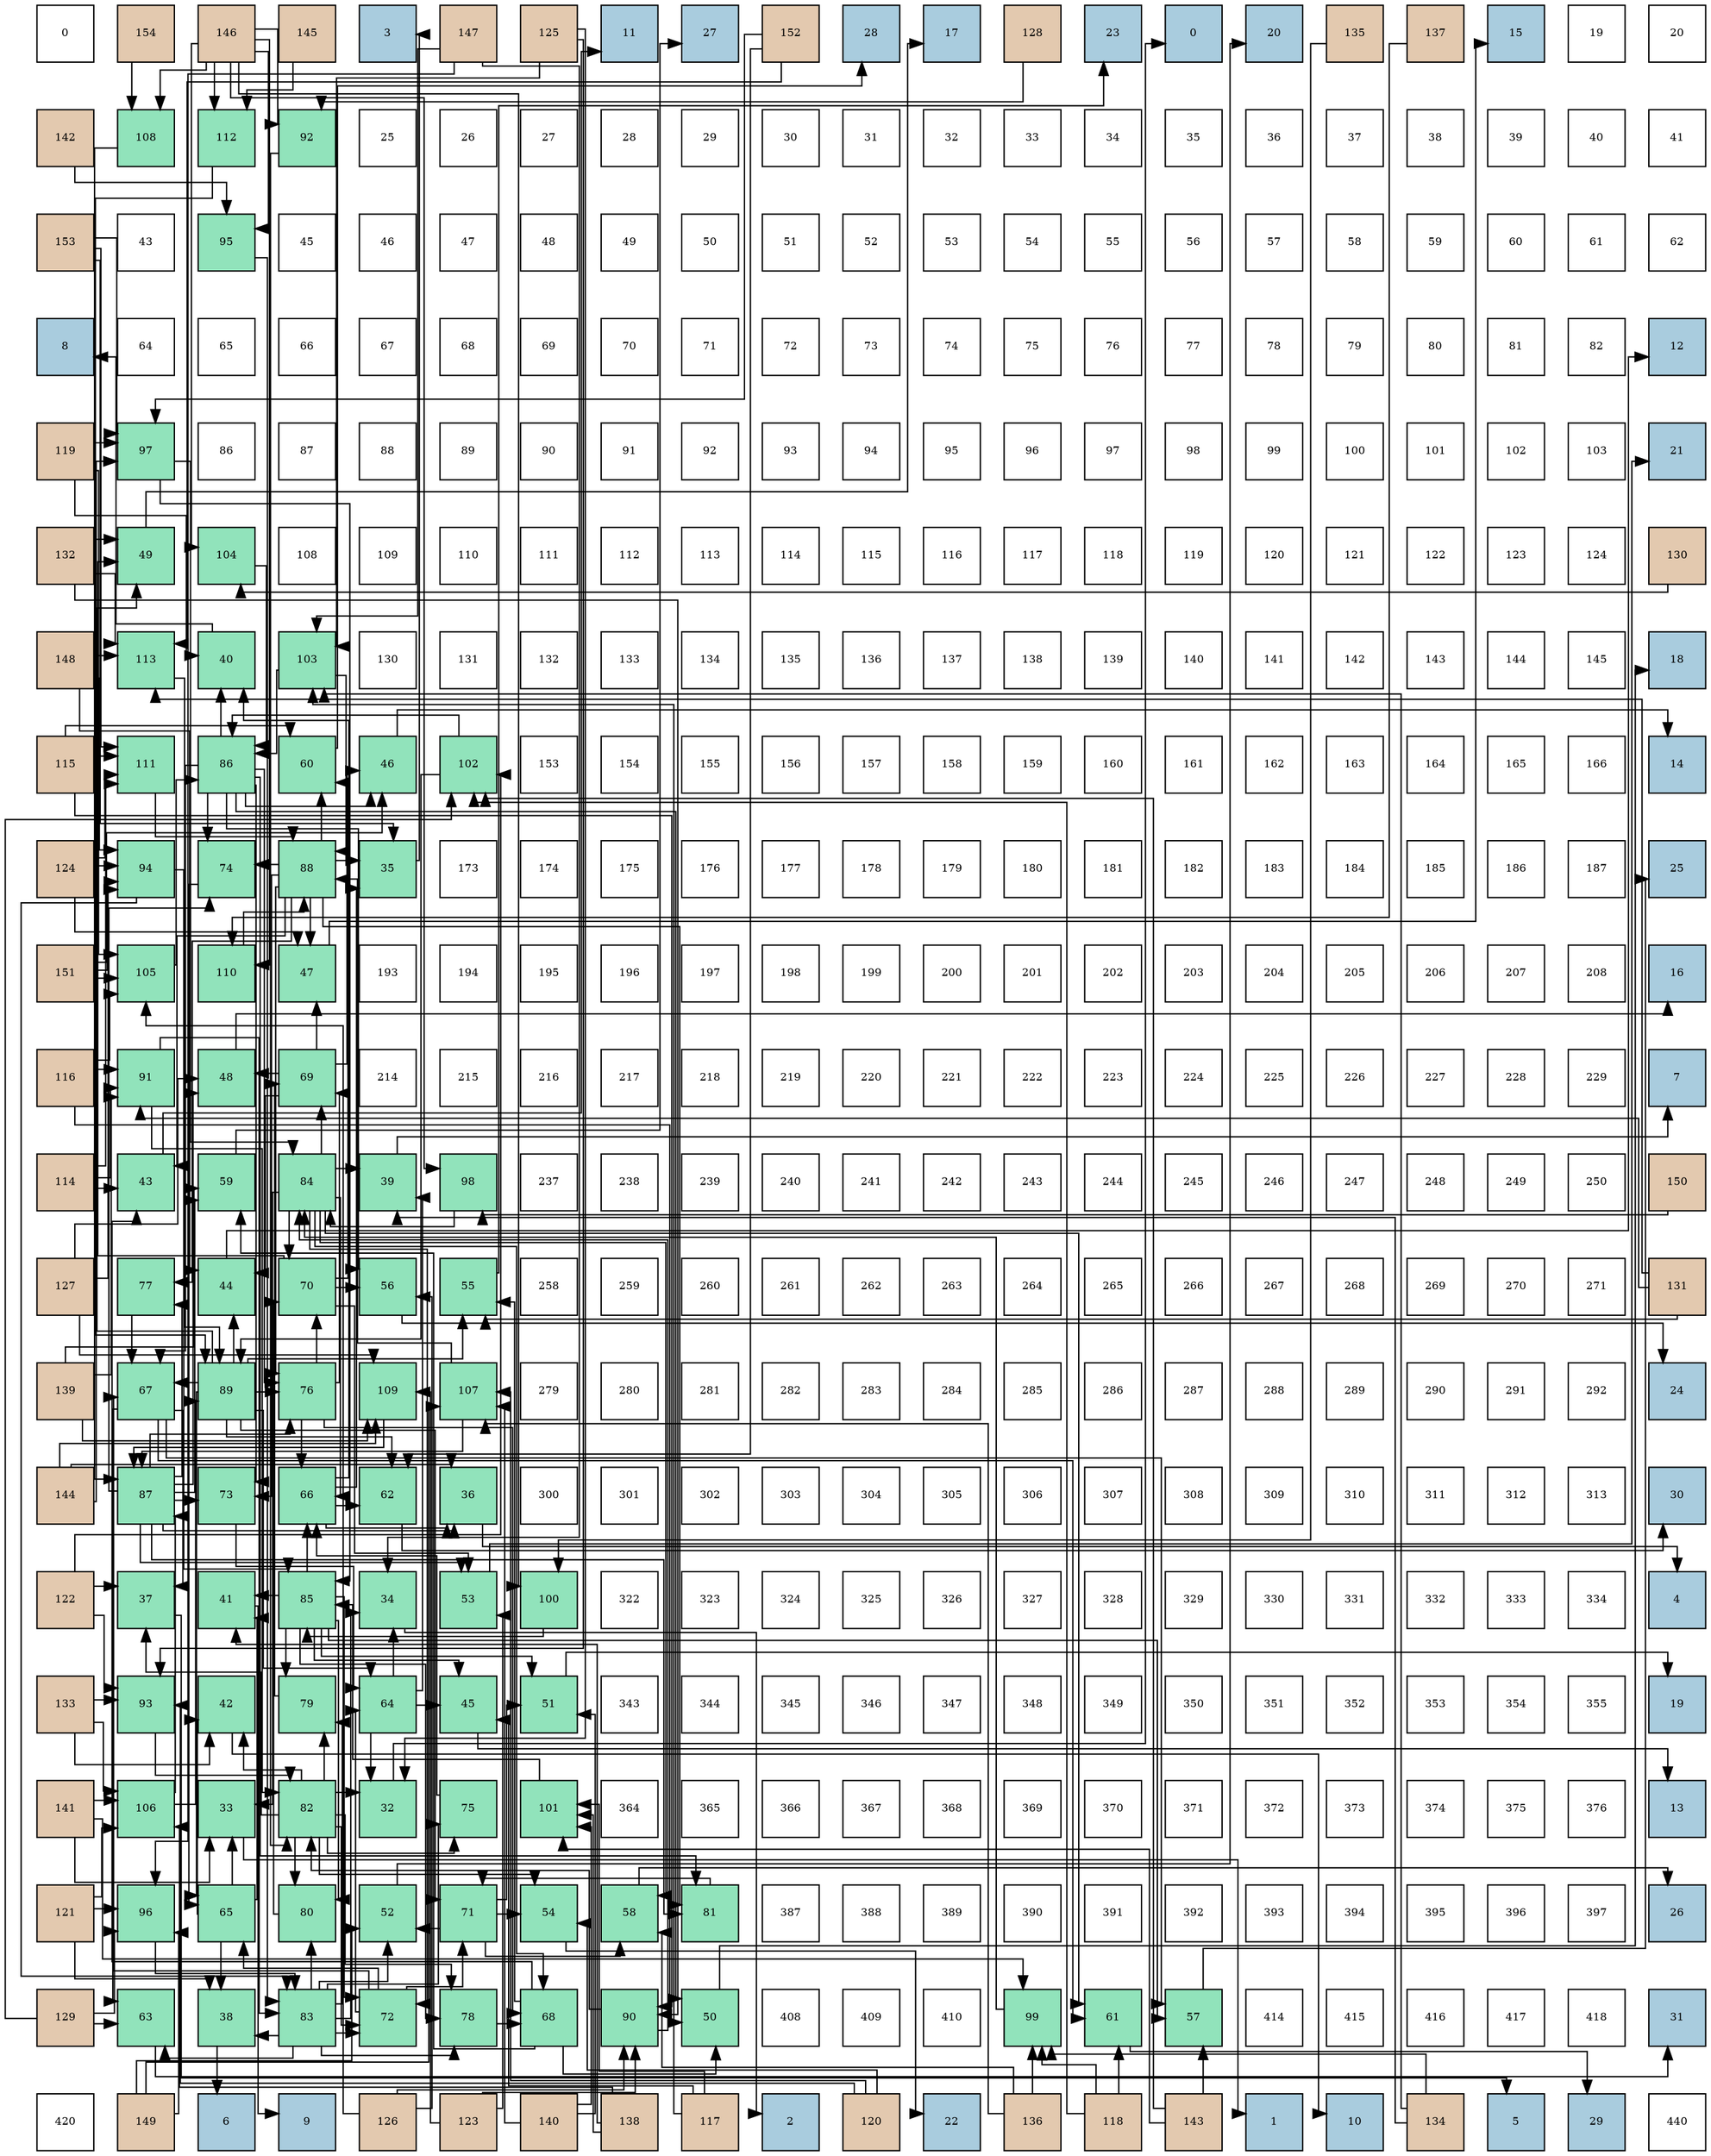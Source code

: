 digraph layout{
 rankdir=TB;
 splines=ortho;
 node [style=filled shape=square fixedsize=true width=0.6];
0[label="0", fontsize=8, fillcolor="#ffffff"];
1[label="154", fontsize=8, fillcolor="#e3c9af"];
2[label="146", fontsize=8, fillcolor="#e3c9af"];
3[label="145", fontsize=8, fillcolor="#e3c9af"];
4[label="3", fontsize=8, fillcolor="#a9ccde"];
5[label="147", fontsize=8, fillcolor="#e3c9af"];
6[label="125", fontsize=8, fillcolor="#e3c9af"];
7[label="11", fontsize=8, fillcolor="#a9ccde"];
8[label="27", fontsize=8, fillcolor="#a9ccde"];
9[label="152", fontsize=8, fillcolor="#e3c9af"];
10[label="28", fontsize=8, fillcolor="#a9ccde"];
11[label="17", fontsize=8, fillcolor="#a9ccde"];
12[label="128", fontsize=8, fillcolor="#e3c9af"];
13[label="23", fontsize=8, fillcolor="#a9ccde"];
14[label="0", fontsize=8, fillcolor="#a9ccde"];
15[label="20", fontsize=8, fillcolor="#a9ccde"];
16[label="135", fontsize=8, fillcolor="#e3c9af"];
17[label="137", fontsize=8, fillcolor="#e3c9af"];
18[label="15", fontsize=8, fillcolor="#a9ccde"];
19[label="19", fontsize=8, fillcolor="#ffffff"];
20[label="20", fontsize=8, fillcolor="#ffffff"];
21[label="142", fontsize=8, fillcolor="#e3c9af"];
22[label="108", fontsize=8, fillcolor="#91e3bb"];
23[label="112", fontsize=8, fillcolor="#91e3bb"];
24[label="92", fontsize=8, fillcolor="#91e3bb"];
25[label="25", fontsize=8, fillcolor="#ffffff"];
26[label="26", fontsize=8, fillcolor="#ffffff"];
27[label="27", fontsize=8, fillcolor="#ffffff"];
28[label="28", fontsize=8, fillcolor="#ffffff"];
29[label="29", fontsize=8, fillcolor="#ffffff"];
30[label="30", fontsize=8, fillcolor="#ffffff"];
31[label="31", fontsize=8, fillcolor="#ffffff"];
32[label="32", fontsize=8, fillcolor="#ffffff"];
33[label="33", fontsize=8, fillcolor="#ffffff"];
34[label="34", fontsize=8, fillcolor="#ffffff"];
35[label="35", fontsize=8, fillcolor="#ffffff"];
36[label="36", fontsize=8, fillcolor="#ffffff"];
37[label="37", fontsize=8, fillcolor="#ffffff"];
38[label="38", fontsize=8, fillcolor="#ffffff"];
39[label="39", fontsize=8, fillcolor="#ffffff"];
40[label="40", fontsize=8, fillcolor="#ffffff"];
41[label="41", fontsize=8, fillcolor="#ffffff"];
42[label="153", fontsize=8, fillcolor="#e3c9af"];
43[label="43", fontsize=8, fillcolor="#ffffff"];
44[label="95", fontsize=8, fillcolor="#91e3bb"];
45[label="45", fontsize=8, fillcolor="#ffffff"];
46[label="46", fontsize=8, fillcolor="#ffffff"];
47[label="47", fontsize=8, fillcolor="#ffffff"];
48[label="48", fontsize=8, fillcolor="#ffffff"];
49[label="49", fontsize=8, fillcolor="#ffffff"];
50[label="50", fontsize=8, fillcolor="#ffffff"];
51[label="51", fontsize=8, fillcolor="#ffffff"];
52[label="52", fontsize=8, fillcolor="#ffffff"];
53[label="53", fontsize=8, fillcolor="#ffffff"];
54[label="54", fontsize=8, fillcolor="#ffffff"];
55[label="55", fontsize=8, fillcolor="#ffffff"];
56[label="56", fontsize=8, fillcolor="#ffffff"];
57[label="57", fontsize=8, fillcolor="#ffffff"];
58[label="58", fontsize=8, fillcolor="#ffffff"];
59[label="59", fontsize=8, fillcolor="#ffffff"];
60[label="60", fontsize=8, fillcolor="#ffffff"];
61[label="61", fontsize=8, fillcolor="#ffffff"];
62[label="62", fontsize=8, fillcolor="#ffffff"];
63[label="8", fontsize=8, fillcolor="#a9ccde"];
64[label="64", fontsize=8, fillcolor="#ffffff"];
65[label="65", fontsize=8, fillcolor="#ffffff"];
66[label="66", fontsize=8, fillcolor="#ffffff"];
67[label="67", fontsize=8, fillcolor="#ffffff"];
68[label="68", fontsize=8, fillcolor="#ffffff"];
69[label="69", fontsize=8, fillcolor="#ffffff"];
70[label="70", fontsize=8, fillcolor="#ffffff"];
71[label="71", fontsize=8, fillcolor="#ffffff"];
72[label="72", fontsize=8, fillcolor="#ffffff"];
73[label="73", fontsize=8, fillcolor="#ffffff"];
74[label="74", fontsize=8, fillcolor="#ffffff"];
75[label="75", fontsize=8, fillcolor="#ffffff"];
76[label="76", fontsize=8, fillcolor="#ffffff"];
77[label="77", fontsize=8, fillcolor="#ffffff"];
78[label="78", fontsize=8, fillcolor="#ffffff"];
79[label="79", fontsize=8, fillcolor="#ffffff"];
80[label="80", fontsize=8, fillcolor="#ffffff"];
81[label="81", fontsize=8, fillcolor="#ffffff"];
82[label="82", fontsize=8, fillcolor="#ffffff"];
83[label="12", fontsize=8, fillcolor="#a9ccde"];
84[label="119", fontsize=8, fillcolor="#e3c9af"];
85[label="97", fontsize=8, fillcolor="#91e3bb"];
86[label="86", fontsize=8, fillcolor="#ffffff"];
87[label="87", fontsize=8, fillcolor="#ffffff"];
88[label="88", fontsize=8, fillcolor="#ffffff"];
89[label="89", fontsize=8, fillcolor="#ffffff"];
90[label="90", fontsize=8, fillcolor="#ffffff"];
91[label="91", fontsize=8, fillcolor="#ffffff"];
92[label="92", fontsize=8, fillcolor="#ffffff"];
93[label="93", fontsize=8, fillcolor="#ffffff"];
94[label="94", fontsize=8, fillcolor="#ffffff"];
95[label="95", fontsize=8, fillcolor="#ffffff"];
96[label="96", fontsize=8, fillcolor="#ffffff"];
97[label="97", fontsize=8, fillcolor="#ffffff"];
98[label="98", fontsize=8, fillcolor="#ffffff"];
99[label="99", fontsize=8, fillcolor="#ffffff"];
100[label="100", fontsize=8, fillcolor="#ffffff"];
101[label="101", fontsize=8, fillcolor="#ffffff"];
102[label="102", fontsize=8, fillcolor="#ffffff"];
103[label="103", fontsize=8, fillcolor="#ffffff"];
104[label="21", fontsize=8, fillcolor="#a9ccde"];
105[label="132", fontsize=8, fillcolor="#e3c9af"];
106[label="49", fontsize=8, fillcolor="#91e3bb"];
107[label="104", fontsize=8, fillcolor="#91e3bb"];
108[label="108", fontsize=8, fillcolor="#ffffff"];
109[label="109", fontsize=8, fillcolor="#ffffff"];
110[label="110", fontsize=8, fillcolor="#ffffff"];
111[label="111", fontsize=8, fillcolor="#ffffff"];
112[label="112", fontsize=8, fillcolor="#ffffff"];
113[label="113", fontsize=8, fillcolor="#ffffff"];
114[label="114", fontsize=8, fillcolor="#ffffff"];
115[label="115", fontsize=8, fillcolor="#ffffff"];
116[label="116", fontsize=8, fillcolor="#ffffff"];
117[label="117", fontsize=8, fillcolor="#ffffff"];
118[label="118", fontsize=8, fillcolor="#ffffff"];
119[label="119", fontsize=8, fillcolor="#ffffff"];
120[label="120", fontsize=8, fillcolor="#ffffff"];
121[label="121", fontsize=8, fillcolor="#ffffff"];
122[label="122", fontsize=8, fillcolor="#ffffff"];
123[label="123", fontsize=8, fillcolor="#ffffff"];
124[label="124", fontsize=8, fillcolor="#ffffff"];
125[label="130", fontsize=8, fillcolor="#e3c9af"];
126[label="148", fontsize=8, fillcolor="#e3c9af"];
127[label="113", fontsize=8, fillcolor="#91e3bb"];
128[label="40", fontsize=8, fillcolor="#91e3bb"];
129[label="103", fontsize=8, fillcolor="#91e3bb"];
130[label="130", fontsize=8, fillcolor="#ffffff"];
131[label="131", fontsize=8, fillcolor="#ffffff"];
132[label="132", fontsize=8, fillcolor="#ffffff"];
133[label="133", fontsize=8, fillcolor="#ffffff"];
134[label="134", fontsize=8, fillcolor="#ffffff"];
135[label="135", fontsize=8, fillcolor="#ffffff"];
136[label="136", fontsize=8, fillcolor="#ffffff"];
137[label="137", fontsize=8, fillcolor="#ffffff"];
138[label="138", fontsize=8, fillcolor="#ffffff"];
139[label="139", fontsize=8, fillcolor="#ffffff"];
140[label="140", fontsize=8, fillcolor="#ffffff"];
141[label="141", fontsize=8, fillcolor="#ffffff"];
142[label="142", fontsize=8, fillcolor="#ffffff"];
143[label="143", fontsize=8, fillcolor="#ffffff"];
144[label="144", fontsize=8, fillcolor="#ffffff"];
145[label="145", fontsize=8, fillcolor="#ffffff"];
146[label="18", fontsize=8, fillcolor="#a9ccde"];
147[label="115", fontsize=8, fillcolor="#e3c9af"];
148[label="111", fontsize=8, fillcolor="#91e3bb"];
149[label="86", fontsize=8, fillcolor="#91e3bb"];
150[label="60", fontsize=8, fillcolor="#91e3bb"];
151[label="46", fontsize=8, fillcolor="#91e3bb"];
152[label="102", fontsize=8, fillcolor="#91e3bb"];
153[label="153", fontsize=8, fillcolor="#ffffff"];
154[label="154", fontsize=8, fillcolor="#ffffff"];
155[label="155", fontsize=8, fillcolor="#ffffff"];
156[label="156", fontsize=8, fillcolor="#ffffff"];
157[label="157", fontsize=8, fillcolor="#ffffff"];
158[label="158", fontsize=8, fillcolor="#ffffff"];
159[label="159", fontsize=8, fillcolor="#ffffff"];
160[label="160", fontsize=8, fillcolor="#ffffff"];
161[label="161", fontsize=8, fillcolor="#ffffff"];
162[label="162", fontsize=8, fillcolor="#ffffff"];
163[label="163", fontsize=8, fillcolor="#ffffff"];
164[label="164", fontsize=8, fillcolor="#ffffff"];
165[label="165", fontsize=8, fillcolor="#ffffff"];
166[label="166", fontsize=8, fillcolor="#ffffff"];
167[label="14", fontsize=8, fillcolor="#a9ccde"];
168[label="124", fontsize=8, fillcolor="#e3c9af"];
169[label="94", fontsize=8, fillcolor="#91e3bb"];
170[label="74", fontsize=8, fillcolor="#91e3bb"];
171[label="88", fontsize=8, fillcolor="#91e3bb"];
172[label="35", fontsize=8, fillcolor="#91e3bb"];
173[label="173", fontsize=8, fillcolor="#ffffff"];
174[label="174", fontsize=8, fillcolor="#ffffff"];
175[label="175", fontsize=8, fillcolor="#ffffff"];
176[label="176", fontsize=8, fillcolor="#ffffff"];
177[label="177", fontsize=8, fillcolor="#ffffff"];
178[label="178", fontsize=8, fillcolor="#ffffff"];
179[label="179", fontsize=8, fillcolor="#ffffff"];
180[label="180", fontsize=8, fillcolor="#ffffff"];
181[label="181", fontsize=8, fillcolor="#ffffff"];
182[label="182", fontsize=8, fillcolor="#ffffff"];
183[label="183", fontsize=8, fillcolor="#ffffff"];
184[label="184", fontsize=8, fillcolor="#ffffff"];
185[label="185", fontsize=8, fillcolor="#ffffff"];
186[label="186", fontsize=8, fillcolor="#ffffff"];
187[label="187", fontsize=8, fillcolor="#ffffff"];
188[label="25", fontsize=8, fillcolor="#a9ccde"];
189[label="151", fontsize=8, fillcolor="#e3c9af"];
190[label="105", fontsize=8, fillcolor="#91e3bb"];
191[label="110", fontsize=8, fillcolor="#91e3bb"];
192[label="47", fontsize=8, fillcolor="#91e3bb"];
193[label="193", fontsize=8, fillcolor="#ffffff"];
194[label="194", fontsize=8, fillcolor="#ffffff"];
195[label="195", fontsize=8, fillcolor="#ffffff"];
196[label="196", fontsize=8, fillcolor="#ffffff"];
197[label="197", fontsize=8, fillcolor="#ffffff"];
198[label="198", fontsize=8, fillcolor="#ffffff"];
199[label="199", fontsize=8, fillcolor="#ffffff"];
200[label="200", fontsize=8, fillcolor="#ffffff"];
201[label="201", fontsize=8, fillcolor="#ffffff"];
202[label="202", fontsize=8, fillcolor="#ffffff"];
203[label="203", fontsize=8, fillcolor="#ffffff"];
204[label="204", fontsize=8, fillcolor="#ffffff"];
205[label="205", fontsize=8, fillcolor="#ffffff"];
206[label="206", fontsize=8, fillcolor="#ffffff"];
207[label="207", fontsize=8, fillcolor="#ffffff"];
208[label="208", fontsize=8, fillcolor="#ffffff"];
209[label="16", fontsize=8, fillcolor="#a9ccde"];
210[label="116", fontsize=8, fillcolor="#e3c9af"];
211[label="91", fontsize=8, fillcolor="#91e3bb"];
212[label="48", fontsize=8, fillcolor="#91e3bb"];
213[label="69", fontsize=8, fillcolor="#91e3bb"];
214[label="214", fontsize=8, fillcolor="#ffffff"];
215[label="215", fontsize=8, fillcolor="#ffffff"];
216[label="216", fontsize=8, fillcolor="#ffffff"];
217[label="217", fontsize=8, fillcolor="#ffffff"];
218[label="218", fontsize=8, fillcolor="#ffffff"];
219[label="219", fontsize=8, fillcolor="#ffffff"];
220[label="220", fontsize=8, fillcolor="#ffffff"];
221[label="221", fontsize=8, fillcolor="#ffffff"];
222[label="222", fontsize=8, fillcolor="#ffffff"];
223[label="223", fontsize=8, fillcolor="#ffffff"];
224[label="224", fontsize=8, fillcolor="#ffffff"];
225[label="225", fontsize=8, fillcolor="#ffffff"];
226[label="226", fontsize=8, fillcolor="#ffffff"];
227[label="227", fontsize=8, fillcolor="#ffffff"];
228[label="228", fontsize=8, fillcolor="#ffffff"];
229[label="229", fontsize=8, fillcolor="#ffffff"];
230[label="7", fontsize=8, fillcolor="#a9ccde"];
231[label="114", fontsize=8, fillcolor="#e3c9af"];
232[label="43", fontsize=8, fillcolor="#91e3bb"];
233[label="59", fontsize=8, fillcolor="#91e3bb"];
234[label="84", fontsize=8, fillcolor="#91e3bb"];
235[label="39", fontsize=8, fillcolor="#91e3bb"];
236[label="98", fontsize=8, fillcolor="#91e3bb"];
237[label="237", fontsize=8, fillcolor="#ffffff"];
238[label="238", fontsize=8, fillcolor="#ffffff"];
239[label="239", fontsize=8, fillcolor="#ffffff"];
240[label="240", fontsize=8, fillcolor="#ffffff"];
241[label="241", fontsize=8, fillcolor="#ffffff"];
242[label="242", fontsize=8, fillcolor="#ffffff"];
243[label="243", fontsize=8, fillcolor="#ffffff"];
244[label="244", fontsize=8, fillcolor="#ffffff"];
245[label="245", fontsize=8, fillcolor="#ffffff"];
246[label="246", fontsize=8, fillcolor="#ffffff"];
247[label="247", fontsize=8, fillcolor="#ffffff"];
248[label="248", fontsize=8, fillcolor="#ffffff"];
249[label="249", fontsize=8, fillcolor="#ffffff"];
250[label="250", fontsize=8, fillcolor="#ffffff"];
251[label="150", fontsize=8, fillcolor="#e3c9af"];
252[label="127", fontsize=8, fillcolor="#e3c9af"];
253[label="77", fontsize=8, fillcolor="#91e3bb"];
254[label="44", fontsize=8, fillcolor="#91e3bb"];
255[label="70", fontsize=8, fillcolor="#91e3bb"];
256[label="56", fontsize=8, fillcolor="#91e3bb"];
257[label="55", fontsize=8, fillcolor="#91e3bb"];
258[label="258", fontsize=8, fillcolor="#ffffff"];
259[label="259", fontsize=8, fillcolor="#ffffff"];
260[label="260", fontsize=8, fillcolor="#ffffff"];
261[label="261", fontsize=8, fillcolor="#ffffff"];
262[label="262", fontsize=8, fillcolor="#ffffff"];
263[label="263", fontsize=8, fillcolor="#ffffff"];
264[label="264", fontsize=8, fillcolor="#ffffff"];
265[label="265", fontsize=8, fillcolor="#ffffff"];
266[label="266", fontsize=8, fillcolor="#ffffff"];
267[label="267", fontsize=8, fillcolor="#ffffff"];
268[label="268", fontsize=8, fillcolor="#ffffff"];
269[label="269", fontsize=8, fillcolor="#ffffff"];
270[label="270", fontsize=8, fillcolor="#ffffff"];
271[label="271", fontsize=8, fillcolor="#ffffff"];
272[label="131", fontsize=8, fillcolor="#e3c9af"];
273[label="139", fontsize=8, fillcolor="#e3c9af"];
274[label="67", fontsize=8, fillcolor="#91e3bb"];
275[label="89", fontsize=8, fillcolor="#91e3bb"];
276[label="76", fontsize=8, fillcolor="#91e3bb"];
277[label="109", fontsize=8, fillcolor="#91e3bb"];
278[label="107", fontsize=8, fillcolor="#91e3bb"];
279[label="279", fontsize=8, fillcolor="#ffffff"];
280[label="280", fontsize=8, fillcolor="#ffffff"];
281[label="281", fontsize=8, fillcolor="#ffffff"];
282[label="282", fontsize=8, fillcolor="#ffffff"];
283[label="283", fontsize=8, fillcolor="#ffffff"];
284[label="284", fontsize=8, fillcolor="#ffffff"];
285[label="285", fontsize=8, fillcolor="#ffffff"];
286[label="286", fontsize=8, fillcolor="#ffffff"];
287[label="287", fontsize=8, fillcolor="#ffffff"];
288[label="288", fontsize=8, fillcolor="#ffffff"];
289[label="289", fontsize=8, fillcolor="#ffffff"];
290[label="290", fontsize=8, fillcolor="#ffffff"];
291[label="291", fontsize=8, fillcolor="#ffffff"];
292[label="292", fontsize=8, fillcolor="#ffffff"];
293[label="24", fontsize=8, fillcolor="#a9ccde"];
294[label="144", fontsize=8, fillcolor="#e3c9af"];
295[label="87", fontsize=8, fillcolor="#91e3bb"];
296[label="73", fontsize=8, fillcolor="#91e3bb"];
297[label="66", fontsize=8, fillcolor="#91e3bb"];
298[label="62", fontsize=8, fillcolor="#91e3bb"];
299[label="36", fontsize=8, fillcolor="#91e3bb"];
300[label="300", fontsize=8, fillcolor="#ffffff"];
301[label="301", fontsize=8, fillcolor="#ffffff"];
302[label="302", fontsize=8, fillcolor="#ffffff"];
303[label="303", fontsize=8, fillcolor="#ffffff"];
304[label="304", fontsize=8, fillcolor="#ffffff"];
305[label="305", fontsize=8, fillcolor="#ffffff"];
306[label="306", fontsize=8, fillcolor="#ffffff"];
307[label="307", fontsize=8, fillcolor="#ffffff"];
308[label="308", fontsize=8, fillcolor="#ffffff"];
309[label="309", fontsize=8, fillcolor="#ffffff"];
310[label="310", fontsize=8, fillcolor="#ffffff"];
311[label="311", fontsize=8, fillcolor="#ffffff"];
312[label="312", fontsize=8, fillcolor="#ffffff"];
313[label="313", fontsize=8, fillcolor="#ffffff"];
314[label="30", fontsize=8, fillcolor="#a9ccde"];
315[label="122", fontsize=8, fillcolor="#e3c9af"];
316[label="37", fontsize=8, fillcolor="#91e3bb"];
317[label="41", fontsize=8, fillcolor="#91e3bb"];
318[label="85", fontsize=8, fillcolor="#91e3bb"];
319[label="34", fontsize=8, fillcolor="#91e3bb"];
320[label="53", fontsize=8, fillcolor="#91e3bb"];
321[label="100", fontsize=8, fillcolor="#91e3bb"];
322[label="322", fontsize=8, fillcolor="#ffffff"];
323[label="323", fontsize=8, fillcolor="#ffffff"];
324[label="324", fontsize=8, fillcolor="#ffffff"];
325[label="325", fontsize=8, fillcolor="#ffffff"];
326[label="326", fontsize=8, fillcolor="#ffffff"];
327[label="327", fontsize=8, fillcolor="#ffffff"];
328[label="328", fontsize=8, fillcolor="#ffffff"];
329[label="329", fontsize=8, fillcolor="#ffffff"];
330[label="330", fontsize=8, fillcolor="#ffffff"];
331[label="331", fontsize=8, fillcolor="#ffffff"];
332[label="332", fontsize=8, fillcolor="#ffffff"];
333[label="333", fontsize=8, fillcolor="#ffffff"];
334[label="334", fontsize=8, fillcolor="#ffffff"];
335[label="4", fontsize=8, fillcolor="#a9ccde"];
336[label="133", fontsize=8, fillcolor="#e3c9af"];
337[label="93", fontsize=8, fillcolor="#91e3bb"];
338[label="42", fontsize=8, fillcolor="#91e3bb"];
339[label="79", fontsize=8, fillcolor="#91e3bb"];
340[label="64", fontsize=8, fillcolor="#91e3bb"];
341[label="45", fontsize=8, fillcolor="#91e3bb"];
342[label="51", fontsize=8, fillcolor="#91e3bb"];
343[label="343", fontsize=8, fillcolor="#ffffff"];
344[label="344", fontsize=8, fillcolor="#ffffff"];
345[label="345", fontsize=8, fillcolor="#ffffff"];
346[label="346", fontsize=8, fillcolor="#ffffff"];
347[label="347", fontsize=8, fillcolor="#ffffff"];
348[label="348", fontsize=8, fillcolor="#ffffff"];
349[label="349", fontsize=8, fillcolor="#ffffff"];
350[label="350", fontsize=8, fillcolor="#ffffff"];
351[label="351", fontsize=8, fillcolor="#ffffff"];
352[label="352", fontsize=8, fillcolor="#ffffff"];
353[label="353", fontsize=8, fillcolor="#ffffff"];
354[label="354", fontsize=8, fillcolor="#ffffff"];
355[label="355", fontsize=8, fillcolor="#ffffff"];
356[label="19", fontsize=8, fillcolor="#a9ccde"];
357[label="141", fontsize=8, fillcolor="#e3c9af"];
358[label="106", fontsize=8, fillcolor="#91e3bb"];
359[label="33", fontsize=8, fillcolor="#91e3bb"];
360[label="82", fontsize=8, fillcolor="#91e3bb"];
361[label="32", fontsize=8, fillcolor="#91e3bb"];
362[label="75", fontsize=8, fillcolor="#91e3bb"];
363[label="101", fontsize=8, fillcolor="#91e3bb"];
364[label="364", fontsize=8, fillcolor="#ffffff"];
365[label="365", fontsize=8, fillcolor="#ffffff"];
366[label="366", fontsize=8, fillcolor="#ffffff"];
367[label="367", fontsize=8, fillcolor="#ffffff"];
368[label="368", fontsize=8, fillcolor="#ffffff"];
369[label="369", fontsize=8, fillcolor="#ffffff"];
370[label="370", fontsize=8, fillcolor="#ffffff"];
371[label="371", fontsize=8, fillcolor="#ffffff"];
372[label="372", fontsize=8, fillcolor="#ffffff"];
373[label="373", fontsize=8, fillcolor="#ffffff"];
374[label="374", fontsize=8, fillcolor="#ffffff"];
375[label="375", fontsize=8, fillcolor="#ffffff"];
376[label="376", fontsize=8, fillcolor="#ffffff"];
377[label="13", fontsize=8, fillcolor="#a9ccde"];
378[label="121", fontsize=8, fillcolor="#e3c9af"];
379[label="96", fontsize=8, fillcolor="#91e3bb"];
380[label="65", fontsize=8, fillcolor="#91e3bb"];
381[label="80", fontsize=8, fillcolor="#91e3bb"];
382[label="52", fontsize=8, fillcolor="#91e3bb"];
383[label="71", fontsize=8, fillcolor="#91e3bb"];
384[label="54", fontsize=8, fillcolor="#91e3bb"];
385[label="58", fontsize=8, fillcolor="#91e3bb"];
386[label="81", fontsize=8, fillcolor="#91e3bb"];
387[label="387", fontsize=8, fillcolor="#ffffff"];
388[label="388", fontsize=8, fillcolor="#ffffff"];
389[label="389", fontsize=8, fillcolor="#ffffff"];
390[label="390", fontsize=8, fillcolor="#ffffff"];
391[label="391", fontsize=8, fillcolor="#ffffff"];
392[label="392", fontsize=8, fillcolor="#ffffff"];
393[label="393", fontsize=8, fillcolor="#ffffff"];
394[label="394", fontsize=8, fillcolor="#ffffff"];
395[label="395", fontsize=8, fillcolor="#ffffff"];
396[label="396", fontsize=8, fillcolor="#ffffff"];
397[label="397", fontsize=8, fillcolor="#ffffff"];
398[label="26", fontsize=8, fillcolor="#a9ccde"];
399[label="129", fontsize=8, fillcolor="#e3c9af"];
400[label="63", fontsize=8, fillcolor="#91e3bb"];
401[label="38", fontsize=8, fillcolor="#91e3bb"];
402[label="83", fontsize=8, fillcolor="#91e3bb"];
403[label="72", fontsize=8, fillcolor="#91e3bb"];
404[label="78", fontsize=8, fillcolor="#91e3bb"];
405[label="68", fontsize=8, fillcolor="#91e3bb"];
406[label="90", fontsize=8, fillcolor="#91e3bb"];
407[label="50", fontsize=8, fillcolor="#91e3bb"];
408[label="408", fontsize=8, fillcolor="#ffffff"];
409[label="409", fontsize=8, fillcolor="#ffffff"];
410[label="410", fontsize=8, fillcolor="#ffffff"];
411[label="99", fontsize=8, fillcolor="#91e3bb"];
412[label="61", fontsize=8, fillcolor="#91e3bb"];
413[label="57", fontsize=8, fillcolor="#91e3bb"];
414[label="414", fontsize=8, fillcolor="#ffffff"];
415[label="415", fontsize=8, fillcolor="#ffffff"];
416[label="416", fontsize=8, fillcolor="#ffffff"];
417[label="417", fontsize=8, fillcolor="#ffffff"];
418[label="418", fontsize=8, fillcolor="#ffffff"];
419[label="31", fontsize=8, fillcolor="#a9ccde"];
420[label="420", fontsize=8, fillcolor="#ffffff"];
421[label="149", fontsize=8, fillcolor="#e3c9af"];
422[label="6", fontsize=8, fillcolor="#a9ccde"];
423[label="9", fontsize=8, fillcolor="#a9ccde"];
424[label="126", fontsize=8, fillcolor="#e3c9af"];
425[label="123", fontsize=8, fillcolor="#e3c9af"];
426[label="140", fontsize=8, fillcolor="#e3c9af"];
427[label="138", fontsize=8, fillcolor="#e3c9af"];
428[label="117", fontsize=8, fillcolor="#e3c9af"];
429[label="2", fontsize=8, fillcolor="#a9ccde"];
430[label="120", fontsize=8, fillcolor="#e3c9af"];
431[label="22", fontsize=8, fillcolor="#a9ccde"];
432[label="136", fontsize=8, fillcolor="#e3c9af"];
433[label="118", fontsize=8, fillcolor="#e3c9af"];
434[label="143", fontsize=8, fillcolor="#e3c9af"];
435[label="1", fontsize=8, fillcolor="#a9ccde"];
436[label="10", fontsize=8, fillcolor="#a9ccde"];
437[label="134", fontsize=8, fillcolor="#e3c9af"];
438[label="5", fontsize=8, fillcolor="#a9ccde"];
439[label="29", fontsize=8, fillcolor="#a9ccde"];
440[label="440", fontsize=8, fillcolor="#ffffff"];
edge [constraint=false, style=vis];361 -> 14;
359 -> 435;
319 -> 429;
172 -> 4;
299 -> 335;
316 -> 438;
401 -> 422;
235 -> 230;
128 -> 63;
317 -> 423;
338 -> 436;
232 -> 7;
254 -> 83;
341 -> 377;
151 -> 167;
192 -> 18;
212 -> 209;
106 -> 11;
407 -> 146;
342 -> 356;
382 -> 15;
320 -> 104;
384 -> 431;
257 -> 13;
256 -> 293;
413 -> 188;
385 -> 398;
233 -> 8;
150 -> 10;
412 -> 439;
298 -> 314;
400 -> 419;
340 -> 361;
340 -> 319;
340 -> 235;
340 -> 341;
380 -> 359;
380 -> 401;
380 -> 317;
380 -> 338;
297 -> 172;
297 -> 299;
297 -> 128;
297 -> 298;
274 -> 316;
274 -> 413;
274 -> 412;
274 -> 400;
405 -> 232;
405 -> 407;
405 -> 257;
405 -> 233;
213 -> 254;
213 -> 151;
213 -> 192;
213 -> 212;
255 -> 106;
255 -> 320;
255 -> 256;
255 -> 150;
383 -> 342;
383 -> 382;
383 -> 384;
383 -> 385;
403 -> 340;
403 -> 380;
403 -> 274;
403 -> 383;
296 -> 340;
170 -> 380;
362 -> 297;
276 -> 297;
276 -> 405;
276 -> 213;
276 -> 255;
253 -> 274;
404 -> 405;
339 -> 213;
381 -> 255;
386 -> 383;
360 -> 361;
360 -> 316;
360 -> 338;
360 -> 384;
360 -> 403;
360 -> 362;
360 -> 404;
360 -> 339;
360 -> 381;
402 -> 319;
402 -> 401;
402 -> 382;
402 -> 400;
402 -> 403;
402 -> 362;
402 -> 404;
402 -> 339;
402 -> 381;
234 -> 359;
234 -> 235;
234 -> 385;
234 -> 412;
234 -> 297;
234 -> 405;
234 -> 213;
234 -> 255;
234 -> 403;
318 -> 317;
318 -> 341;
318 -> 342;
318 -> 413;
318 -> 297;
318 -> 403;
318 -> 404;
318 -> 339;
318 -> 381;
149 -> 128;
149 -> 151;
149 -> 407;
149 -> 256;
149 -> 274;
149 -> 296;
149 -> 170;
149 -> 276;
149 -> 386;
295 -> 299;
295 -> 212;
295 -> 320;
295 -> 233;
295 -> 296;
295 -> 170;
295 -> 276;
295 -> 253;
295 -> 386;
171 -> 172;
171 -> 232;
171 -> 192;
171 -> 150;
171 -> 296;
171 -> 170;
171 -> 276;
171 -> 253;
171 -> 386;
275 -> 254;
275 -> 106;
275 -> 257;
275 -> 298;
275 -> 340;
275 -> 380;
275 -> 274;
275 -> 383;
275 -> 276;
406 -> 360;
406 -> 234;
211 -> 360;
211 -> 402;
24 -> 360;
337 -> 360;
169 -> 402;
169 -> 318;
44 -> 402;
379 -> 402;
85 -> 234;
85 -> 318;
236 -> 234;
411 -> 234;
321 -> 318;
363 -> 318;
152 -> 149;
152 -> 275;
129 -> 149;
129 -> 171;
107 -> 149;
190 -> 149;
358 -> 295;
358 -> 275;
278 -> 295;
278 -> 171;
22 -> 295;
277 -> 295;
191 -> 171;
148 -> 171;
23 -> 275;
127 -> 275;
231 -> 232;
231 -> 211;
231 -> 148;
147 -> 150;
147 -> 406;
147 -> 148;
210 -> 407;
210 -> 211;
210 -> 190;
428 -> 341;
428 -> 363;
428 -> 129;
433 -> 412;
433 -> 411;
433 -> 152;
84 -> 128;
84 -> 85;
84 -> 190;
430 -> 384;
430 -> 337;
430 -> 278;
378 -> 401;
378 -> 379;
378 -> 358;
315 -> 316;
315 -> 337;
315 -> 152;
425 -> 320;
425 -> 406;
425 -> 277;
168 -> 192;
168 -> 169;
168 -> 148;
6 -> 361;
6 -> 337;
6 -> 129;
424 -> 256;
424 -> 406;
424 -> 190;
252 -> 212;
252 -> 169;
252 -> 277;
12 -> 24;
399 -> 400;
399 -> 379;
399 -> 152;
125 -> 107;
272 -> 257;
272 -> 211;
272 -> 127;
105 -> 106;
105 -> 406;
105 -> 127;
336 -> 338;
336 -> 337;
336 -> 358;
437 -> 235;
437 -> 411;
437 -> 129;
16 -> 321;
432 -> 385;
432 -> 411;
432 -> 278;
17 -> 191;
427 -> 317;
427 -> 363;
427 -> 358;
273 -> 233;
273 -> 211;
273 -> 277;
426 -> 342;
426 -> 363;
426 -> 278;
357 -> 359;
357 -> 411;
357 -> 358;
21 -> 44;
434 -> 413;
434 -> 363;
434 -> 152;
294 -> 299;
294 -> 85;
294 -> 277;
3 -> 23;
2 -> 24;
2 -> 44;
2 -> 236;
2 -> 321;
2 -> 107;
2 -> 22;
2 -> 191;
2 -> 23;
5 -> 319;
5 -> 379;
5 -> 129;
126 -> 254;
126 -> 169;
126 -> 127;
421 -> 382;
421 -> 379;
421 -> 278;
251 -> 236;
189 -> 151;
189 -> 169;
189 -> 190;
9 -> 298;
9 -> 85;
9 -> 127;
42 -> 172;
42 -> 85;
42 -> 148;
1 -> 22;
edge [constraint=true, style=invis];
0 -> 21 -> 42 -> 63 -> 84 -> 105 -> 126 -> 147 -> 168 -> 189 -> 210 -> 231 -> 252 -> 273 -> 294 -> 315 -> 336 -> 357 -> 378 -> 399 -> 420;
1 -> 22 -> 43 -> 64 -> 85 -> 106 -> 127 -> 148 -> 169 -> 190 -> 211 -> 232 -> 253 -> 274 -> 295 -> 316 -> 337 -> 358 -> 379 -> 400 -> 421;
2 -> 23 -> 44 -> 65 -> 86 -> 107 -> 128 -> 149 -> 170 -> 191 -> 212 -> 233 -> 254 -> 275 -> 296 -> 317 -> 338 -> 359 -> 380 -> 401 -> 422;
3 -> 24 -> 45 -> 66 -> 87 -> 108 -> 129 -> 150 -> 171 -> 192 -> 213 -> 234 -> 255 -> 276 -> 297 -> 318 -> 339 -> 360 -> 381 -> 402 -> 423;
4 -> 25 -> 46 -> 67 -> 88 -> 109 -> 130 -> 151 -> 172 -> 193 -> 214 -> 235 -> 256 -> 277 -> 298 -> 319 -> 340 -> 361 -> 382 -> 403 -> 424;
5 -> 26 -> 47 -> 68 -> 89 -> 110 -> 131 -> 152 -> 173 -> 194 -> 215 -> 236 -> 257 -> 278 -> 299 -> 320 -> 341 -> 362 -> 383 -> 404 -> 425;
6 -> 27 -> 48 -> 69 -> 90 -> 111 -> 132 -> 153 -> 174 -> 195 -> 216 -> 237 -> 258 -> 279 -> 300 -> 321 -> 342 -> 363 -> 384 -> 405 -> 426;
7 -> 28 -> 49 -> 70 -> 91 -> 112 -> 133 -> 154 -> 175 -> 196 -> 217 -> 238 -> 259 -> 280 -> 301 -> 322 -> 343 -> 364 -> 385 -> 406 -> 427;
8 -> 29 -> 50 -> 71 -> 92 -> 113 -> 134 -> 155 -> 176 -> 197 -> 218 -> 239 -> 260 -> 281 -> 302 -> 323 -> 344 -> 365 -> 386 -> 407 -> 428;
9 -> 30 -> 51 -> 72 -> 93 -> 114 -> 135 -> 156 -> 177 -> 198 -> 219 -> 240 -> 261 -> 282 -> 303 -> 324 -> 345 -> 366 -> 387 -> 408 -> 429;
10 -> 31 -> 52 -> 73 -> 94 -> 115 -> 136 -> 157 -> 178 -> 199 -> 220 -> 241 -> 262 -> 283 -> 304 -> 325 -> 346 -> 367 -> 388 -> 409 -> 430;
11 -> 32 -> 53 -> 74 -> 95 -> 116 -> 137 -> 158 -> 179 -> 200 -> 221 -> 242 -> 263 -> 284 -> 305 -> 326 -> 347 -> 368 -> 389 -> 410 -> 431;
12 -> 33 -> 54 -> 75 -> 96 -> 117 -> 138 -> 159 -> 180 -> 201 -> 222 -> 243 -> 264 -> 285 -> 306 -> 327 -> 348 -> 369 -> 390 -> 411 -> 432;
13 -> 34 -> 55 -> 76 -> 97 -> 118 -> 139 -> 160 -> 181 -> 202 -> 223 -> 244 -> 265 -> 286 -> 307 -> 328 -> 349 -> 370 -> 391 -> 412 -> 433;
14 -> 35 -> 56 -> 77 -> 98 -> 119 -> 140 -> 161 -> 182 -> 203 -> 224 -> 245 -> 266 -> 287 -> 308 -> 329 -> 350 -> 371 -> 392 -> 413 -> 434;
15 -> 36 -> 57 -> 78 -> 99 -> 120 -> 141 -> 162 -> 183 -> 204 -> 225 -> 246 -> 267 -> 288 -> 309 -> 330 -> 351 -> 372 -> 393 -> 414 -> 435;
16 -> 37 -> 58 -> 79 -> 100 -> 121 -> 142 -> 163 -> 184 -> 205 -> 226 -> 247 -> 268 -> 289 -> 310 -> 331 -> 352 -> 373 -> 394 -> 415 -> 436;
17 -> 38 -> 59 -> 80 -> 101 -> 122 -> 143 -> 164 -> 185 -> 206 -> 227 -> 248 -> 269 -> 290 -> 311 -> 332 -> 353 -> 374 -> 395 -> 416 -> 437;
18 -> 39 -> 60 -> 81 -> 102 -> 123 -> 144 -> 165 -> 186 -> 207 -> 228 -> 249 -> 270 -> 291 -> 312 -> 333 -> 354 -> 375 -> 396 -> 417 -> 438;
19 -> 40 -> 61 -> 82 -> 103 -> 124 -> 145 -> 166 -> 187 -> 208 -> 229 -> 250 -> 271 -> 292 -> 313 -> 334 -> 355 -> 376 -> 397 -> 418 -> 439;
20 -> 41 -> 62 -> 83 -> 104 -> 125 -> 146 -> 167 -> 188 -> 209 -> 230 -> 251 -> 272 -> 293 -> 314 -> 335 -> 356 -> 377 -> 398 -> 419 -> 440;
rank = same {0 -> 1 -> 2 -> 3 -> 4 -> 5 -> 6 -> 7 -> 8 -> 9 -> 10 -> 11 -> 12 -> 13 -> 14 -> 15 -> 16 -> 17 -> 18 -> 19 -> 20};
rank = same {21 -> 22 -> 23 -> 24 -> 25 -> 26 -> 27 -> 28 -> 29 -> 30 -> 31 -> 32 -> 33 -> 34 -> 35 -> 36 -> 37 -> 38 -> 39 -> 40 -> 41};
rank = same {42 -> 43 -> 44 -> 45 -> 46 -> 47 -> 48 -> 49 -> 50 -> 51 -> 52 -> 53 -> 54 -> 55 -> 56 -> 57 -> 58 -> 59 -> 60 -> 61 -> 62};
rank = same {63 -> 64 -> 65 -> 66 -> 67 -> 68 -> 69 -> 70 -> 71 -> 72 -> 73 -> 74 -> 75 -> 76 -> 77 -> 78 -> 79 -> 80 -> 81 -> 82 -> 83};
rank = same {84 -> 85 -> 86 -> 87 -> 88 -> 89 -> 90 -> 91 -> 92 -> 93 -> 94 -> 95 -> 96 -> 97 -> 98 -> 99 -> 100 -> 101 -> 102 -> 103 -> 104};
rank = same {105 -> 106 -> 107 -> 108 -> 109 -> 110 -> 111 -> 112 -> 113 -> 114 -> 115 -> 116 -> 117 -> 118 -> 119 -> 120 -> 121 -> 122 -> 123 -> 124 -> 125};
rank = same {126 -> 127 -> 128 -> 129 -> 130 -> 131 -> 132 -> 133 -> 134 -> 135 -> 136 -> 137 -> 138 -> 139 -> 140 -> 141 -> 142 -> 143 -> 144 -> 145 -> 146};
rank = same {147 -> 148 -> 149 -> 150 -> 151 -> 152 -> 153 -> 154 -> 155 -> 156 -> 157 -> 158 -> 159 -> 160 -> 161 -> 162 -> 163 -> 164 -> 165 -> 166 -> 167};
rank = same {168 -> 169 -> 170 -> 171 -> 172 -> 173 -> 174 -> 175 -> 176 -> 177 -> 178 -> 179 -> 180 -> 181 -> 182 -> 183 -> 184 -> 185 -> 186 -> 187 -> 188};
rank = same {189 -> 190 -> 191 -> 192 -> 193 -> 194 -> 195 -> 196 -> 197 -> 198 -> 199 -> 200 -> 201 -> 202 -> 203 -> 204 -> 205 -> 206 -> 207 -> 208 -> 209};
rank = same {210 -> 211 -> 212 -> 213 -> 214 -> 215 -> 216 -> 217 -> 218 -> 219 -> 220 -> 221 -> 222 -> 223 -> 224 -> 225 -> 226 -> 227 -> 228 -> 229 -> 230};
rank = same {231 -> 232 -> 233 -> 234 -> 235 -> 236 -> 237 -> 238 -> 239 -> 240 -> 241 -> 242 -> 243 -> 244 -> 245 -> 246 -> 247 -> 248 -> 249 -> 250 -> 251};
rank = same {252 -> 253 -> 254 -> 255 -> 256 -> 257 -> 258 -> 259 -> 260 -> 261 -> 262 -> 263 -> 264 -> 265 -> 266 -> 267 -> 268 -> 269 -> 270 -> 271 -> 272};
rank = same {273 -> 274 -> 275 -> 276 -> 277 -> 278 -> 279 -> 280 -> 281 -> 282 -> 283 -> 284 -> 285 -> 286 -> 287 -> 288 -> 289 -> 290 -> 291 -> 292 -> 293};
rank = same {294 -> 295 -> 296 -> 297 -> 298 -> 299 -> 300 -> 301 -> 302 -> 303 -> 304 -> 305 -> 306 -> 307 -> 308 -> 309 -> 310 -> 311 -> 312 -> 313 -> 314};
rank = same {315 -> 316 -> 317 -> 318 -> 319 -> 320 -> 321 -> 322 -> 323 -> 324 -> 325 -> 326 -> 327 -> 328 -> 329 -> 330 -> 331 -> 332 -> 333 -> 334 -> 335};
rank = same {336 -> 337 -> 338 -> 339 -> 340 -> 341 -> 342 -> 343 -> 344 -> 345 -> 346 -> 347 -> 348 -> 349 -> 350 -> 351 -> 352 -> 353 -> 354 -> 355 -> 356};
rank = same {357 -> 358 -> 359 -> 360 -> 361 -> 362 -> 363 -> 364 -> 365 -> 366 -> 367 -> 368 -> 369 -> 370 -> 371 -> 372 -> 373 -> 374 -> 375 -> 376 -> 377};
rank = same {378 -> 379 -> 380 -> 381 -> 382 -> 383 -> 384 -> 385 -> 386 -> 387 -> 388 -> 389 -> 390 -> 391 -> 392 -> 393 -> 394 -> 395 -> 396 -> 397 -> 398};
rank = same {399 -> 400 -> 401 -> 402 -> 403 -> 404 -> 405 -> 406 -> 407 -> 408 -> 409 -> 410 -> 411 -> 412 -> 413 -> 414 -> 415 -> 416 -> 417 -> 418 -> 419};
rank = same {420 -> 421 -> 422 -> 423 -> 424 -> 425 -> 426 -> 427 -> 428 -> 429 -> 430 -> 431 -> 432 -> 433 -> 434 -> 435 -> 436 -> 437 -> 438 -> 439 -> 440};
}